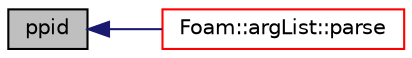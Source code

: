digraph "ppid"
{
  bgcolor="transparent";
  edge [fontname="Helvetica",fontsize="10",labelfontname="Helvetica",labelfontsize="10"];
  node [fontname="Helvetica",fontsize="10",shape=record];
  rankdir="LR";
  Node102162 [label="ppid",height=0.2,width=0.4,color="black", fillcolor="grey75", style="filled", fontcolor="black"];
  Node102162 -> Node102163 [dir="back",color="midnightblue",fontsize="10",style="solid",fontname="Helvetica"];
  Node102163 [label="Foam::argList::parse",height=0.2,width=0.4,color="red",URL="$a27769.html#a00aad68f835a5c0bcb8920505bb0bd10",tooltip="Parse. "];
}
